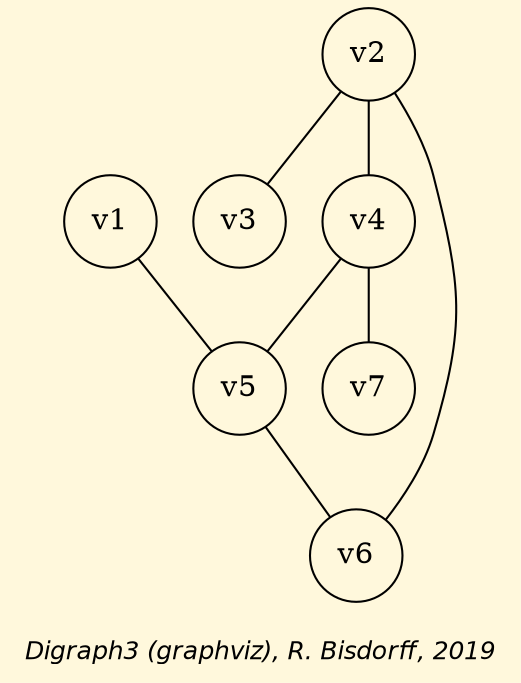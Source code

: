 strict graph G {
graph [ bgcolor = cornsilk, fontname = "Helvetica-Oblique",
 fontsize = 12,
 label = "\nDigraph3 (graphviz), R. Bisdorff, 2019", size="7,7"];
n1 [shape = "circle", label = "v1"];
n2 [shape = "circle", label = "v2"];
n3 [shape = "circle", label = "v3"];
n4 [shape = "circle", label = "v4"];
n5 [shape = "circle", label = "v5"];
n6 [shape = "circle", label = "v6"];
n7 [shape = "circle", label = "v7"];
n1-- n5 [dir=both,style="setlinewidth(1)",color=black, arrowhead=none, arrowtail=none] ;
n2-- n3 [dir=both,style="setlinewidth(1)",color=black, arrowhead=none, arrowtail=none] ;
n2-- n4 [dir=both,style="setlinewidth(1)",color=black, arrowhead=none, arrowtail=none] ;
n2-- n6 [dir=both,style="setlinewidth(1)",color=black, arrowhead=none, arrowtail=none] ;
n4-- n5 [dir=both,style="setlinewidth(1)",color=black, arrowhead=none, arrowtail=none] ;
n4-- n7 [dir=both,style="setlinewidth(1)",color=black, arrowhead=none, arrowtail=none] ;
n5-- n6 [dir=both,style="setlinewidth(1)",color=black, arrowhead=none, arrowtail=none] ;
}
